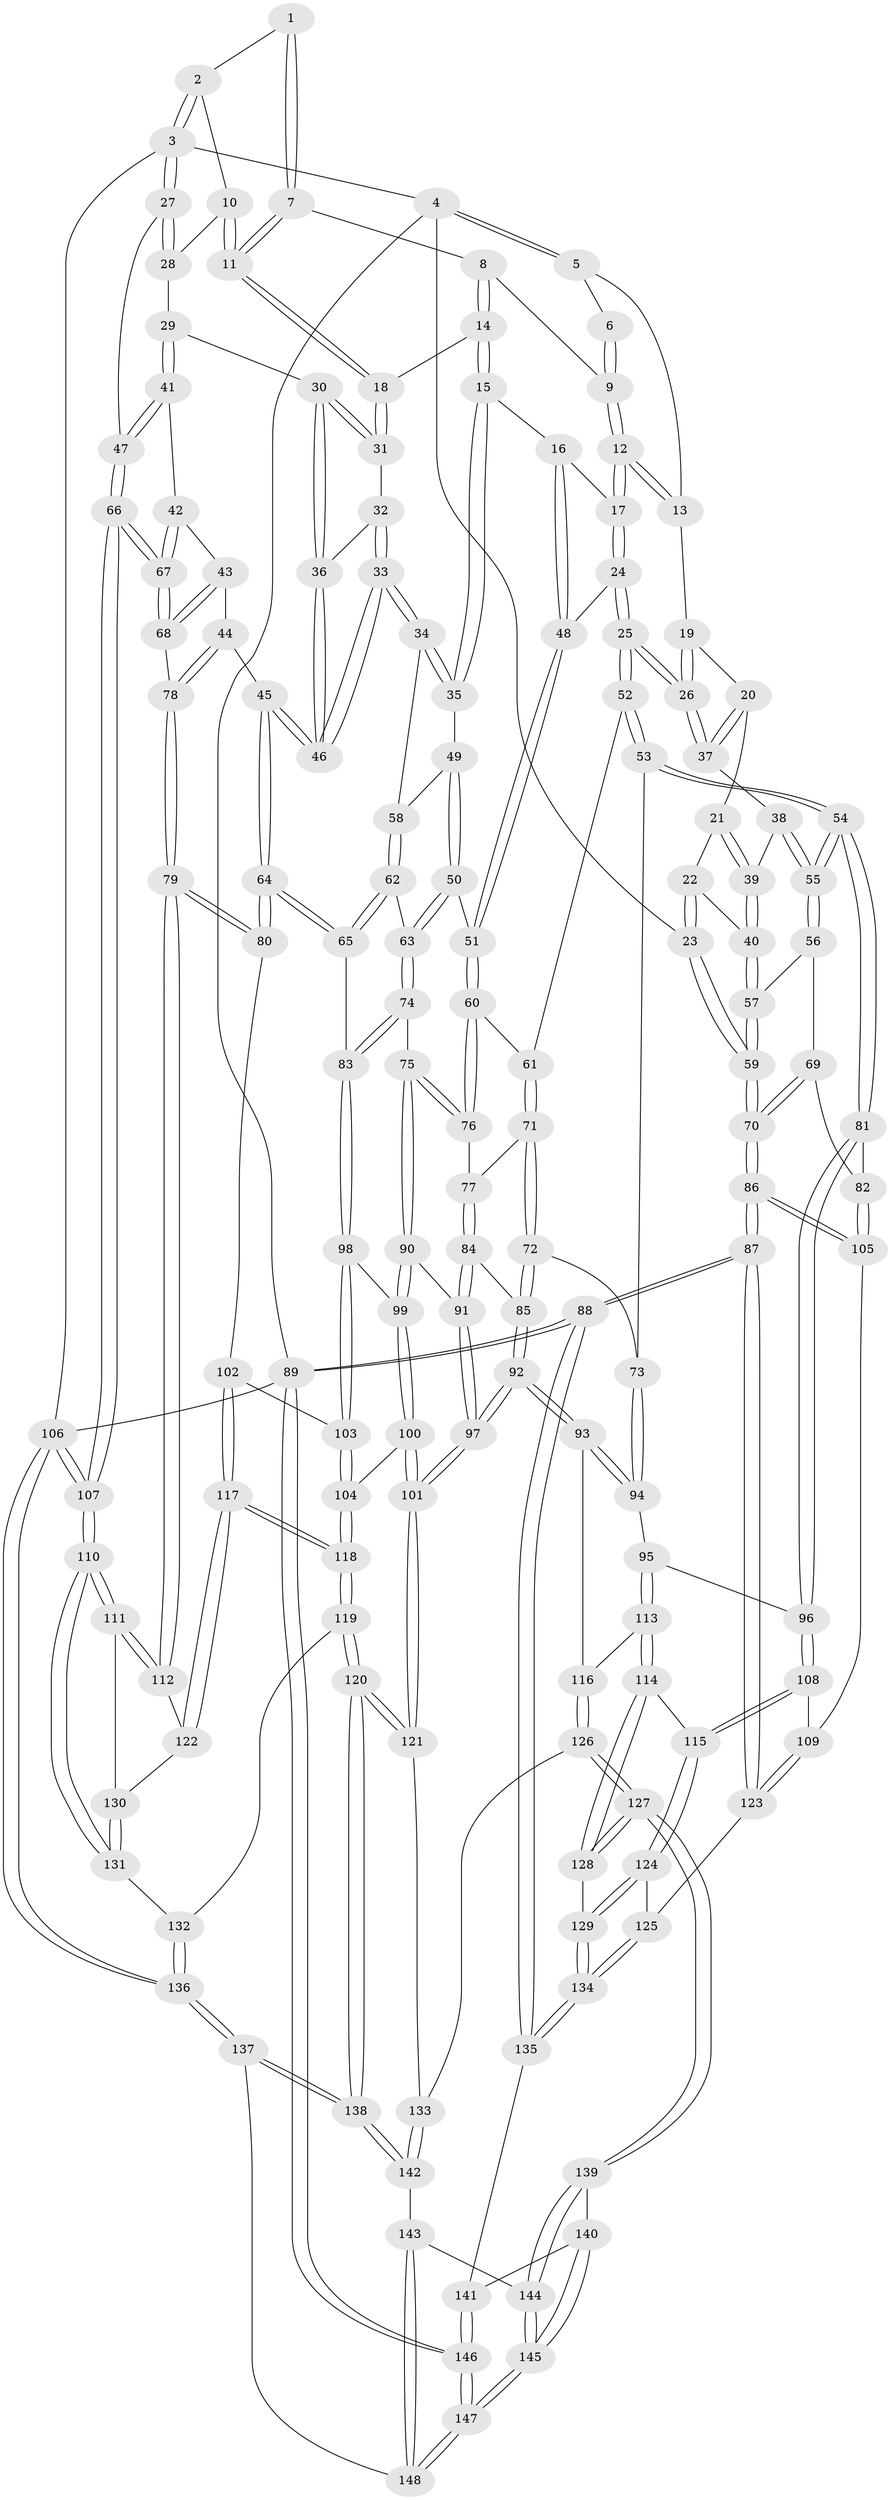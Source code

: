 // coarse degree distribution, {3: 0.05319148936170213, 4: 0.40425531914893614, 6: 0.09574468085106383, 5: 0.43617021276595747, 2: 0.010638297872340425}
// Generated by graph-tools (version 1.1) at 2025/42/03/06/25 10:42:26]
// undirected, 148 vertices, 367 edges
graph export_dot {
graph [start="1"]
  node [color=gray90,style=filled];
  1 [pos="+0.7020191686720574+0"];
  2 [pos="+0.8455979810744433+0"];
  3 [pos="+1+0"];
  4 [pos="+0+0"];
  5 [pos="+0.3353165155903228+0"];
  6 [pos="+0.590427248699766+0"];
  7 [pos="+0.7049706485249139+0.02095300626527024"];
  8 [pos="+0.6300977736130216+0.11518770346439636"];
  9 [pos="+0.6074901342078629+0.09956061266239587"];
  10 [pos="+0.8375837006892892+0.11153368583229514"];
  11 [pos="+0.771798773636388+0.14829181570062183"];
  12 [pos="+0.4685277651131009+0.11746773745924906"];
  13 [pos="+0.3555501937667871+0"];
  14 [pos="+0.6795058656185166+0.19007537724645884"];
  15 [pos="+0.6528164775358939+0.22873949668657403"];
  16 [pos="+0.6514414976260762+0.22893908711540584"];
  17 [pos="+0.4802504139138206+0.19711136533727344"];
  18 [pos="+0.7534591473875857+0.17035298508302954"];
  19 [pos="+0.3060856155618368+0.09362627737791179"];
  20 [pos="+0.18533389369801+0.21724535497757658"];
  21 [pos="+0.021408989067574543+0.09986559262381152"];
  22 [pos="+0+0"];
  23 [pos="+0+0"];
  24 [pos="+0.4524894584336232+0.257743936693747"];
  25 [pos="+0.3801883595723201+0.2945717548903529"];
  26 [pos="+0.35775606732181037+0.2705846994706744"];
  27 [pos="+1+0"];
  28 [pos="+0.9117784994177801+0.1401454183756458"];
  29 [pos="+0.9107700201164216+0.25751460570921414"];
  30 [pos="+0.896674092389562+0.2605272555237622"];
  31 [pos="+0.7967802712647404+0.24058137608335292"];
  32 [pos="+0.7960746328134138+0.2480757173215827"];
  33 [pos="+0.7584263952435294+0.34610472391980257"];
  34 [pos="+0.7496873728439215+0.3444789305009754"];
  35 [pos="+0.6549808107421873+0.237093820068793"];
  36 [pos="+0.8419125141217856+0.32309666061185555"];
  37 [pos="+0.1868072499874333+0.22479891039181188"];
  38 [pos="+0.18485852870016253+0.23547460929133276"];
  39 [pos="+0.07663583520063777+0.31085372695690217"];
  40 [pos="+0.06635654684902731+0.3264413852988355"];
  41 [pos="+1+0.33361050240783785"];
  42 [pos="+0.9059597594850246+0.3874090262145332"];
  43 [pos="+0.9007474990832341+0.389648840081083"];
  44 [pos="+0.8352009523981351+0.4107563272791383"];
  45 [pos="+0.8247413616905402+0.4084083092474847"];
  46 [pos="+0.8213687495609798+0.4021414583203963"];
  47 [pos="+1+0.3521549129781366"];
  48 [pos="+0.5288530022099159+0.3288464232348999"];
  49 [pos="+0.6394831343454089+0.33160725179887274"];
  50 [pos="+0.581141600312393+0.4063455938560771"];
  51 [pos="+0.5512596237939669+0.4032121331402185"];
  52 [pos="+0.3763821358611875+0.30535830762695537"];
  53 [pos="+0.28687021863779966+0.42410875600772624"];
  54 [pos="+0.25472072655682304+0.4268303431420176"];
  55 [pos="+0.22739040368954952+0.4026853741546663"];
  56 [pos="+0.08189137805847047+0.38882884312917415"];
  57 [pos="+0.055743584973568946+0.3505937860089268"];
  58 [pos="+0.7031798078531942+0.3692718304147209"];
  59 [pos="+0+0.301819273959872"];
  60 [pos="+0.5434367934232484+0.4093938706752276"];
  61 [pos="+0.48310789924467434+0.4201093724883599"];
  62 [pos="+0.657768599015737+0.4520838739704804"];
  63 [pos="+0.6404040708431845+0.44739197949104614"];
  64 [pos="+0.7280815308077431+0.5108472921544901"];
  65 [pos="+0.7269254061142146+0.5104941108465402"];
  66 [pos="+1+0.6343313425324073"];
  67 [pos="+1+0.5766450465570001"];
  68 [pos="+0.9714849721130648+0.5647354069463325"];
  69 [pos="+0.05501185564787137+0.45212844299651556"];
  70 [pos="+0+0.49593185055037853"];
  71 [pos="+0.4354996477314725+0.45889027661339055"];
  72 [pos="+0.3967551079555229+0.4709146551175482"];
  73 [pos="+0.28882197334121873+0.4256332629233042"];
  74 [pos="+0.5931683185549899+0.5191632361749564"];
  75 [pos="+0.5454144980153369+0.5343484595432142"];
  76 [pos="+0.5313864233663574+0.5080868619111178"];
  77 [pos="+0.4851654024924369+0.512545090305695"];
  78 [pos="+0.918045343207929+0.5524722458706007"];
  79 [pos="+0.7765716953493517+0.602375854431296"];
  80 [pos="+0.7738896425705002+0.6004180506341851"];
  81 [pos="+0.192957384304582+0.5378175919506828"];
  82 [pos="+0.09329932426622464+0.543023939136299"];
  83 [pos="+0.6329714738383906+0.5666178146860437"];
  84 [pos="+0.4722945173801087+0.5337042994426053"];
  85 [pos="+0.41057190423623735+0.5282995526069265"];
  86 [pos="+0+0.6323848943469159"];
  87 [pos="+0+0.6434581319156407"];
  88 [pos="+0+1"];
  89 [pos="+0+1"];
  90 [pos="+0.5450581033743211+0.538171838603343"];
  91 [pos="+0.48099577789541026+0.5691128275161952"];
  92 [pos="+0.3950762526904019+0.6567679119039637"];
  93 [pos="+0.3948360687492553+0.65674577256569"];
  94 [pos="+0.3316962762731736+0.5552448262865787"];
  95 [pos="+0.21690386559041944+0.6008489283326002"];
  96 [pos="+0.2150964599622642+0.5993861424093889"];
  97 [pos="+0.43171790020018413+0.6755289299748324"];
  98 [pos="+0.6277046201664431+0.5742857858122866"];
  99 [pos="+0.5545293128154168+0.5646565874779117"];
  100 [pos="+0.5403736582283725+0.6382997063793442"];
  101 [pos="+0.44526755308339133+0.6876920016903353"];
  102 [pos="+0.6863131775447553+0.6408861116767051"];
  103 [pos="+0.6245848390393447+0.6157414767115581"];
  104 [pos="+0.5882884631628377+0.6440188420156814"];
  105 [pos="+0.037771493337644374+0.5962183999541164"];
  106 [pos="+1+1"];
  107 [pos="+1+1"];
  108 [pos="+0.13857953161975578+0.6759717388651142"];
  109 [pos="+0.09159430850319346+0.6637614459232292"];
  110 [pos="+0.9695759430634981+0.8517920627766838"];
  111 [pos="+0.8162731922892252+0.6971902128349965"];
  112 [pos="+0.7804287940221956+0.6163681314893165"];
  113 [pos="+0.28286275226436414+0.6655323855359425"];
  114 [pos="+0.24656921778878688+0.7115925064191393"];
  115 [pos="+0.14666775540536764+0.6989384343706032"];
  116 [pos="+0.32909462281771884+0.6704252439368947"];
  117 [pos="+0.6477222729396699+0.7290538364519396"];
  118 [pos="+0.641413017869845+0.7330515178161182"];
  119 [pos="+0.6159457206486468+0.7808053446723642"];
  120 [pos="+0.5608357589429758+0.8032938505884368"];
  121 [pos="+0.4693218825387532+0.7655710435153494"];
  122 [pos="+0.6926987776212994+0.727180314656748"];
  123 [pos="+0.05519951175417873+0.7387481228698402"];
  124 [pos="+0.14550855526084847+0.7267616134211257"];
  125 [pos="+0.06826275225500655+0.7607707417803733"];
  126 [pos="+0.3088716846910644+0.7835053043261264"];
  127 [pos="+0.2596122045396265+0.852066952281172"];
  128 [pos="+0.21201695211669372+0.8053857907072123"];
  129 [pos="+0.19212399218558898+0.8022939389403313"];
  130 [pos="+0.7297369114761992+0.7393406996106139"];
  131 [pos="+0.7386200317997095+0.8069038858239636"];
  132 [pos="+0.6865418896635097+0.8236572276710834"];
  133 [pos="+0.4547151404093308+0.7838587991255729"];
  134 [pos="+0.07363363938516693+0.847204299780604"];
  135 [pos="+0.05683474296276798+0.870780004845763"];
  136 [pos="+0.7435777434281188+1"];
  137 [pos="+0.6531927175970142+1"];
  138 [pos="+0.589041747487777+1"];
  139 [pos="+0.2645068233960697+0.8631816241907765"];
  140 [pos="+0.14437512003524697+0.9223440681003238"];
  141 [pos="+0.10955135513741729+0.916244546915469"];
  142 [pos="+0.4080267761071706+0.8628846936645086"];
  143 [pos="+0.36384144598512164+0.8955923282861747"];
  144 [pos="+0.28423973880655107+0.8852241389969855"];
  145 [pos="+0.23050705608635763+1"];
  146 [pos="+0.14104560805180105+1"];
  147 [pos="+0.21332902270706802+1"];
  148 [pos="+0.45230950246823415+1"];
  1 -- 2;
  1 -- 7;
  1 -- 7;
  2 -- 3;
  2 -- 3;
  2 -- 10;
  3 -- 4;
  3 -- 27;
  3 -- 27;
  3 -- 106;
  4 -- 5;
  4 -- 5;
  4 -- 23;
  4 -- 89;
  5 -- 6;
  5 -- 13;
  6 -- 9;
  6 -- 9;
  7 -- 8;
  7 -- 11;
  7 -- 11;
  8 -- 9;
  8 -- 14;
  8 -- 14;
  9 -- 12;
  9 -- 12;
  10 -- 11;
  10 -- 11;
  10 -- 28;
  11 -- 18;
  11 -- 18;
  12 -- 13;
  12 -- 13;
  12 -- 17;
  12 -- 17;
  13 -- 19;
  14 -- 15;
  14 -- 15;
  14 -- 18;
  15 -- 16;
  15 -- 35;
  15 -- 35;
  16 -- 17;
  16 -- 48;
  16 -- 48;
  17 -- 24;
  17 -- 24;
  18 -- 31;
  18 -- 31;
  19 -- 20;
  19 -- 26;
  19 -- 26;
  20 -- 21;
  20 -- 37;
  20 -- 37;
  21 -- 22;
  21 -- 39;
  21 -- 39;
  22 -- 23;
  22 -- 23;
  22 -- 40;
  23 -- 59;
  23 -- 59;
  24 -- 25;
  24 -- 25;
  24 -- 48;
  25 -- 26;
  25 -- 26;
  25 -- 52;
  25 -- 52;
  26 -- 37;
  26 -- 37;
  27 -- 28;
  27 -- 28;
  27 -- 47;
  28 -- 29;
  29 -- 30;
  29 -- 41;
  29 -- 41;
  30 -- 31;
  30 -- 31;
  30 -- 36;
  30 -- 36;
  31 -- 32;
  32 -- 33;
  32 -- 33;
  32 -- 36;
  33 -- 34;
  33 -- 34;
  33 -- 46;
  33 -- 46;
  34 -- 35;
  34 -- 35;
  34 -- 58;
  35 -- 49;
  36 -- 46;
  36 -- 46;
  37 -- 38;
  38 -- 39;
  38 -- 55;
  38 -- 55;
  39 -- 40;
  39 -- 40;
  40 -- 57;
  40 -- 57;
  41 -- 42;
  41 -- 47;
  41 -- 47;
  42 -- 43;
  42 -- 67;
  42 -- 67;
  43 -- 44;
  43 -- 68;
  43 -- 68;
  44 -- 45;
  44 -- 78;
  44 -- 78;
  45 -- 46;
  45 -- 46;
  45 -- 64;
  45 -- 64;
  47 -- 66;
  47 -- 66;
  48 -- 51;
  48 -- 51;
  49 -- 50;
  49 -- 50;
  49 -- 58;
  50 -- 51;
  50 -- 63;
  50 -- 63;
  51 -- 60;
  51 -- 60;
  52 -- 53;
  52 -- 53;
  52 -- 61;
  53 -- 54;
  53 -- 54;
  53 -- 73;
  54 -- 55;
  54 -- 55;
  54 -- 81;
  54 -- 81;
  55 -- 56;
  55 -- 56;
  56 -- 57;
  56 -- 69;
  57 -- 59;
  57 -- 59;
  58 -- 62;
  58 -- 62;
  59 -- 70;
  59 -- 70;
  60 -- 61;
  60 -- 76;
  60 -- 76;
  61 -- 71;
  61 -- 71;
  62 -- 63;
  62 -- 65;
  62 -- 65;
  63 -- 74;
  63 -- 74;
  64 -- 65;
  64 -- 65;
  64 -- 80;
  64 -- 80;
  65 -- 83;
  66 -- 67;
  66 -- 67;
  66 -- 107;
  66 -- 107;
  67 -- 68;
  67 -- 68;
  68 -- 78;
  69 -- 70;
  69 -- 70;
  69 -- 82;
  70 -- 86;
  70 -- 86;
  71 -- 72;
  71 -- 72;
  71 -- 77;
  72 -- 73;
  72 -- 85;
  72 -- 85;
  73 -- 94;
  73 -- 94;
  74 -- 75;
  74 -- 83;
  74 -- 83;
  75 -- 76;
  75 -- 76;
  75 -- 90;
  75 -- 90;
  76 -- 77;
  77 -- 84;
  77 -- 84;
  78 -- 79;
  78 -- 79;
  79 -- 80;
  79 -- 80;
  79 -- 112;
  79 -- 112;
  80 -- 102;
  81 -- 82;
  81 -- 96;
  81 -- 96;
  82 -- 105;
  82 -- 105;
  83 -- 98;
  83 -- 98;
  84 -- 85;
  84 -- 91;
  84 -- 91;
  85 -- 92;
  85 -- 92;
  86 -- 87;
  86 -- 87;
  86 -- 105;
  86 -- 105;
  87 -- 88;
  87 -- 88;
  87 -- 123;
  87 -- 123;
  88 -- 89;
  88 -- 89;
  88 -- 135;
  88 -- 135;
  89 -- 146;
  89 -- 146;
  89 -- 106;
  90 -- 91;
  90 -- 99;
  90 -- 99;
  91 -- 97;
  91 -- 97;
  92 -- 93;
  92 -- 93;
  92 -- 97;
  92 -- 97;
  93 -- 94;
  93 -- 94;
  93 -- 116;
  94 -- 95;
  95 -- 96;
  95 -- 113;
  95 -- 113;
  96 -- 108;
  96 -- 108;
  97 -- 101;
  97 -- 101;
  98 -- 99;
  98 -- 103;
  98 -- 103;
  99 -- 100;
  99 -- 100;
  100 -- 101;
  100 -- 101;
  100 -- 104;
  101 -- 121;
  101 -- 121;
  102 -- 103;
  102 -- 117;
  102 -- 117;
  103 -- 104;
  103 -- 104;
  104 -- 118;
  104 -- 118;
  105 -- 109;
  106 -- 107;
  106 -- 107;
  106 -- 136;
  106 -- 136;
  107 -- 110;
  107 -- 110;
  108 -- 109;
  108 -- 115;
  108 -- 115;
  109 -- 123;
  109 -- 123;
  110 -- 111;
  110 -- 111;
  110 -- 131;
  110 -- 131;
  111 -- 112;
  111 -- 112;
  111 -- 130;
  112 -- 122;
  113 -- 114;
  113 -- 114;
  113 -- 116;
  114 -- 115;
  114 -- 128;
  114 -- 128;
  115 -- 124;
  115 -- 124;
  116 -- 126;
  116 -- 126;
  117 -- 118;
  117 -- 118;
  117 -- 122;
  117 -- 122;
  118 -- 119;
  118 -- 119;
  119 -- 120;
  119 -- 120;
  119 -- 132;
  120 -- 121;
  120 -- 121;
  120 -- 138;
  120 -- 138;
  121 -- 133;
  122 -- 130;
  123 -- 125;
  124 -- 125;
  124 -- 129;
  124 -- 129;
  125 -- 134;
  125 -- 134;
  126 -- 127;
  126 -- 127;
  126 -- 133;
  127 -- 128;
  127 -- 128;
  127 -- 139;
  127 -- 139;
  128 -- 129;
  129 -- 134;
  129 -- 134;
  130 -- 131;
  130 -- 131;
  131 -- 132;
  132 -- 136;
  132 -- 136;
  133 -- 142;
  133 -- 142;
  134 -- 135;
  134 -- 135;
  135 -- 141;
  136 -- 137;
  136 -- 137;
  137 -- 138;
  137 -- 138;
  137 -- 148;
  138 -- 142;
  138 -- 142;
  139 -- 140;
  139 -- 144;
  139 -- 144;
  140 -- 141;
  140 -- 145;
  140 -- 145;
  141 -- 146;
  141 -- 146;
  142 -- 143;
  143 -- 144;
  143 -- 148;
  143 -- 148;
  144 -- 145;
  144 -- 145;
  145 -- 147;
  145 -- 147;
  146 -- 147;
  146 -- 147;
  147 -- 148;
  147 -- 148;
}
